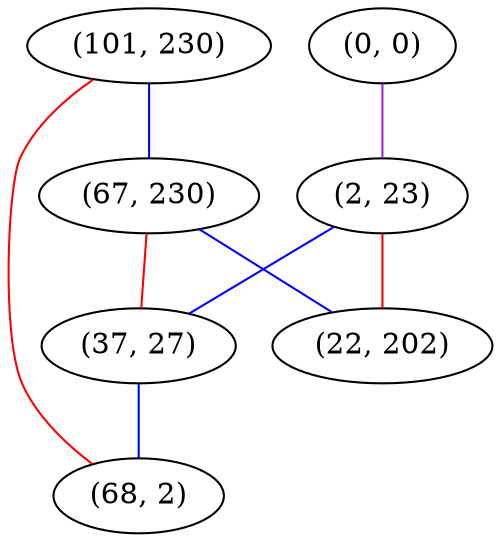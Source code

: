 graph "" {
"(0, 0)";
"(101, 230)";
"(2, 23)";
"(67, 230)";
"(37, 27)";
"(68, 2)";
"(22, 202)";
"(0, 0)" -- "(2, 23)"  [color=purple, key=0, weight=4];
"(101, 230)" -- "(68, 2)"  [color=red, key=0, weight=1];
"(101, 230)" -- "(67, 230)"  [color=blue, key=0, weight=3];
"(2, 23)" -- "(22, 202)"  [color=red, key=0, weight=1];
"(2, 23)" -- "(37, 27)"  [color=blue, key=0, weight=3];
"(67, 230)" -- "(22, 202)"  [color=blue, key=0, weight=3];
"(67, 230)" -- "(37, 27)"  [color=red, key=0, weight=1];
"(37, 27)" -- "(68, 2)"  [color=blue, key=0, weight=3];
}
